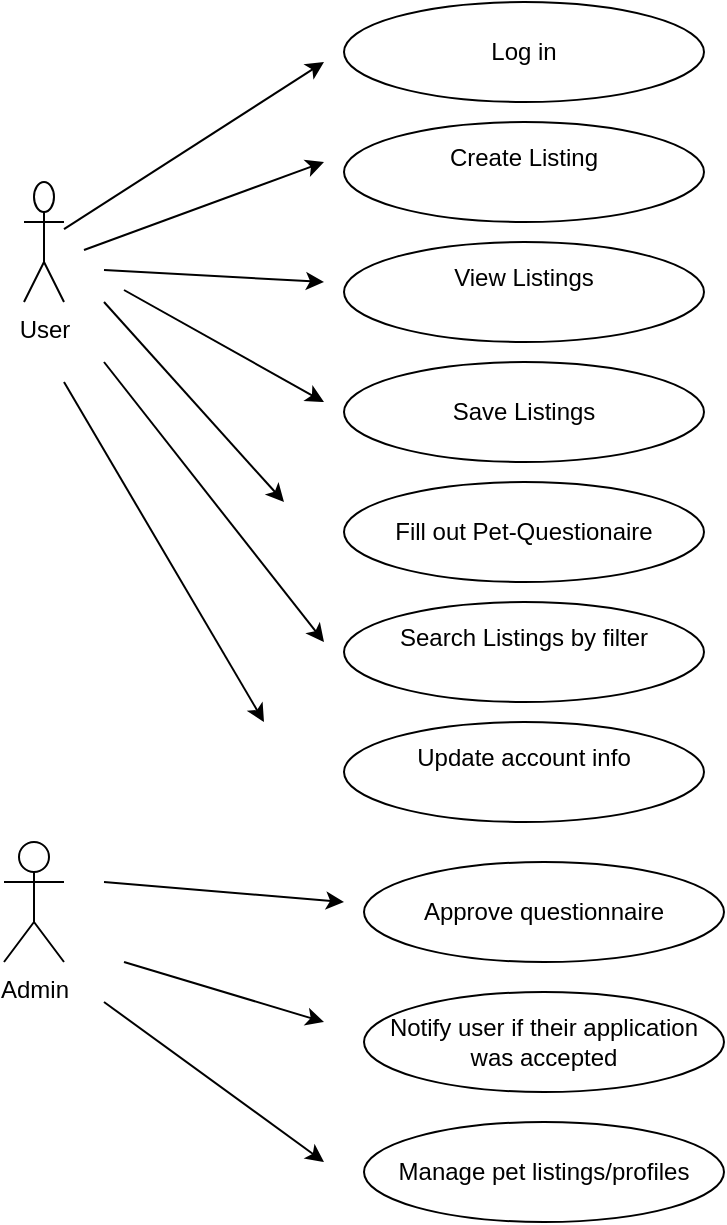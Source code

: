 <mxfile>
    <diagram id="0oYXIhAwGNWbaCItx-TK" name="Page-1">
        <mxGraphModel dx="683" dy="372" grid="1" gridSize="10" guides="1" tooltips="1" connect="1" arrows="1" fold="1" page="1" pageScale="1" pageWidth="850" pageHeight="1100" math="0" shadow="0">
            <root>
                <mxCell id="0"/>
                <mxCell id="1" parent="0"/>
                <mxCell id="22" value="" style="edgeStyle=none;html=1;" edge="1" parent="1" source="2">
                    <mxGeometry relative="1" as="geometry">
                        <mxPoint x="250" y="60" as="targetPoint"/>
                    </mxGeometry>
                </mxCell>
                <mxCell id="2" value="User&lt;div&gt;&lt;br&gt;&lt;/div&gt;" style="shape=umlActor;verticalLabelPosition=bottom;verticalAlign=top;html=1;outlineConnect=0;" vertex="1" parent="1">
                    <mxGeometry x="100" y="120" width="20" height="60" as="geometry"/>
                </mxCell>
                <mxCell id="3" value="Admin&lt;div&gt;&lt;br&gt;&lt;/div&gt;" style="shape=umlActor;verticalLabelPosition=bottom;verticalAlign=top;html=1;outlineConnect=0;" vertex="1" parent="1">
                    <mxGeometry x="90" y="450" width="30" height="60" as="geometry"/>
                </mxCell>
                <mxCell id="8" value="&lt;div&gt;Save Listings&lt;/div&gt;" style="ellipse;whiteSpace=wrap;html=1;" vertex="1" parent="1">
                    <mxGeometry x="260" y="210" width="180" height="50" as="geometry"/>
                </mxCell>
                <mxCell id="10" value="View Listings&lt;div&gt;&lt;br&gt;&lt;/div&gt;" style="ellipse;whiteSpace=wrap;html=1;" vertex="1" parent="1">
                    <mxGeometry x="260" y="150" width="180" height="50" as="geometry"/>
                </mxCell>
                <mxCell id="11" value="&lt;div&gt;Log in&lt;/div&gt;" style="ellipse;whiteSpace=wrap;html=1;" vertex="1" parent="1">
                    <mxGeometry x="260" y="30" width="180" height="50" as="geometry"/>
                </mxCell>
                <mxCell id="12" value="&lt;div&gt;Create Listing&lt;/div&gt;&lt;div&gt;&lt;br&gt;&lt;/div&gt;" style="ellipse;whiteSpace=wrap;html=1;" vertex="1" parent="1">
                    <mxGeometry x="260" y="90" width="180" height="50" as="geometry"/>
                </mxCell>
                <mxCell id="13" value="Fill out Pet-Questionaire" style="ellipse;whiteSpace=wrap;html=1;" vertex="1" parent="1">
                    <mxGeometry x="260" y="270" width="180" height="50" as="geometry"/>
                </mxCell>
                <mxCell id="14" value="Search Listings by filter&lt;div&gt;&lt;br&gt;&lt;/div&gt;" style="ellipse;whiteSpace=wrap;html=1;" vertex="1" parent="1">
                    <mxGeometry x="260" y="330" width="180" height="50" as="geometry"/>
                </mxCell>
                <mxCell id="20" value="Update account info&lt;div&gt;&lt;br&gt;&lt;/div&gt;" style="ellipse;whiteSpace=wrap;html=1;" vertex="1" parent="1">
                    <mxGeometry x="260" y="390" width="180" height="50" as="geometry"/>
                </mxCell>
                <mxCell id="23" value="" style="edgeStyle=none;html=1;" edge="1" parent="1">
                    <mxGeometry relative="1" as="geometry">
                        <mxPoint x="130" y="154" as="sourcePoint"/>
                        <mxPoint x="250" y="110" as="targetPoint"/>
                    </mxGeometry>
                </mxCell>
                <mxCell id="24" value="" style="edgeStyle=none;html=1;" edge="1" parent="1">
                    <mxGeometry relative="1" as="geometry">
                        <mxPoint x="140" y="164" as="sourcePoint"/>
                        <mxPoint x="250" y="170" as="targetPoint"/>
                    </mxGeometry>
                </mxCell>
                <mxCell id="25" value="" style="edgeStyle=none;html=1;" edge="1" parent="1">
                    <mxGeometry relative="1" as="geometry">
                        <mxPoint x="140" y="180" as="sourcePoint"/>
                        <mxPoint x="230" y="280" as="targetPoint"/>
                    </mxGeometry>
                </mxCell>
                <mxCell id="26" value="" style="edgeStyle=none;html=1;" edge="1" parent="1">
                    <mxGeometry relative="1" as="geometry">
                        <mxPoint x="150" y="174" as="sourcePoint"/>
                        <mxPoint x="250" y="230" as="targetPoint"/>
                    </mxGeometry>
                </mxCell>
                <mxCell id="27" value="" style="edgeStyle=none;html=1;" edge="1" parent="1">
                    <mxGeometry relative="1" as="geometry">
                        <mxPoint x="140" y="210" as="sourcePoint"/>
                        <mxPoint x="250" y="350" as="targetPoint"/>
                    </mxGeometry>
                </mxCell>
                <mxCell id="28" value="" style="edgeStyle=none;html=1;" edge="1" parent="1">
                    <mxGeometry relative="1" as="geometry">
                        <mxPoint x="120" y="220" as="sourcePoint"/>
                        <mxPoint x="220" y="390" as="targetPoint"/>
                    </mxGeometry>
                </mxCell>
                <mxCell id="29" value="Approve questionnaire" style="ellipse;whiteSpace=wrap;html=1;" vertex="1" parent="1">
                    <mxGeometry x="270" y="460" width="180" height="50" as="geometry"/>
                </mxCell>
                <mxCell id="30" value="Notify user if their application was accepted" style="ellipse;whiteSpace=wrap;html=1;" vertex="1" parent="1">
                    <mxGeometry x="270" y="525" width="180" height="50" as="geometry"/>
                </mxCell>
                <mxCell id="31" value="Manage pet listings/profiles" style="ellipse;whiteSpace=wrap;html=1;" vertex="1" parent="1">
                    <mxGeometry x="270" y="590" width="180" height="50" as="geometry"/>
                </mxCell>
                <mxCell id="32" value="" style="edgeStyle=none;html=1;" edge="1" parent="1">
                    <mxGeometry relative="1" as="geometry">
                        <mxPoint x="140" y="530" as="sourcePoint"/>
                        <mxPoint x="250" y="610" as="targetPoint"/>
                    </mxGeometry>
                </mxCell>
                <mxCell id="33" value="" style="edgeStyle=none;html=1;" edge="1" parent="1">
                    <mxGeometry relative="1" as="geometry">
                        <mxPoint x="140" y="470" as="sourcePoint"/>
                        <mxPoint x="260" y="480" as="targetPoint"/>
                    </mxGeometry>
                </mxCell>
                <mxCell id="34" value="" style="edgeStyle=none;html=1;" edge="1" parent="1">
                    <mxGeometry relative="1" as="geometry">
                        <mxPoint x="150" y="510" as="sourcePoint"/>
                        <mxPoint x="250" y="540" as="targetPoint"/>
                    </mxGeometry>
                </mxCell>
            </root>
        </mxGraphModel>
    </diagram>
</mxfile>